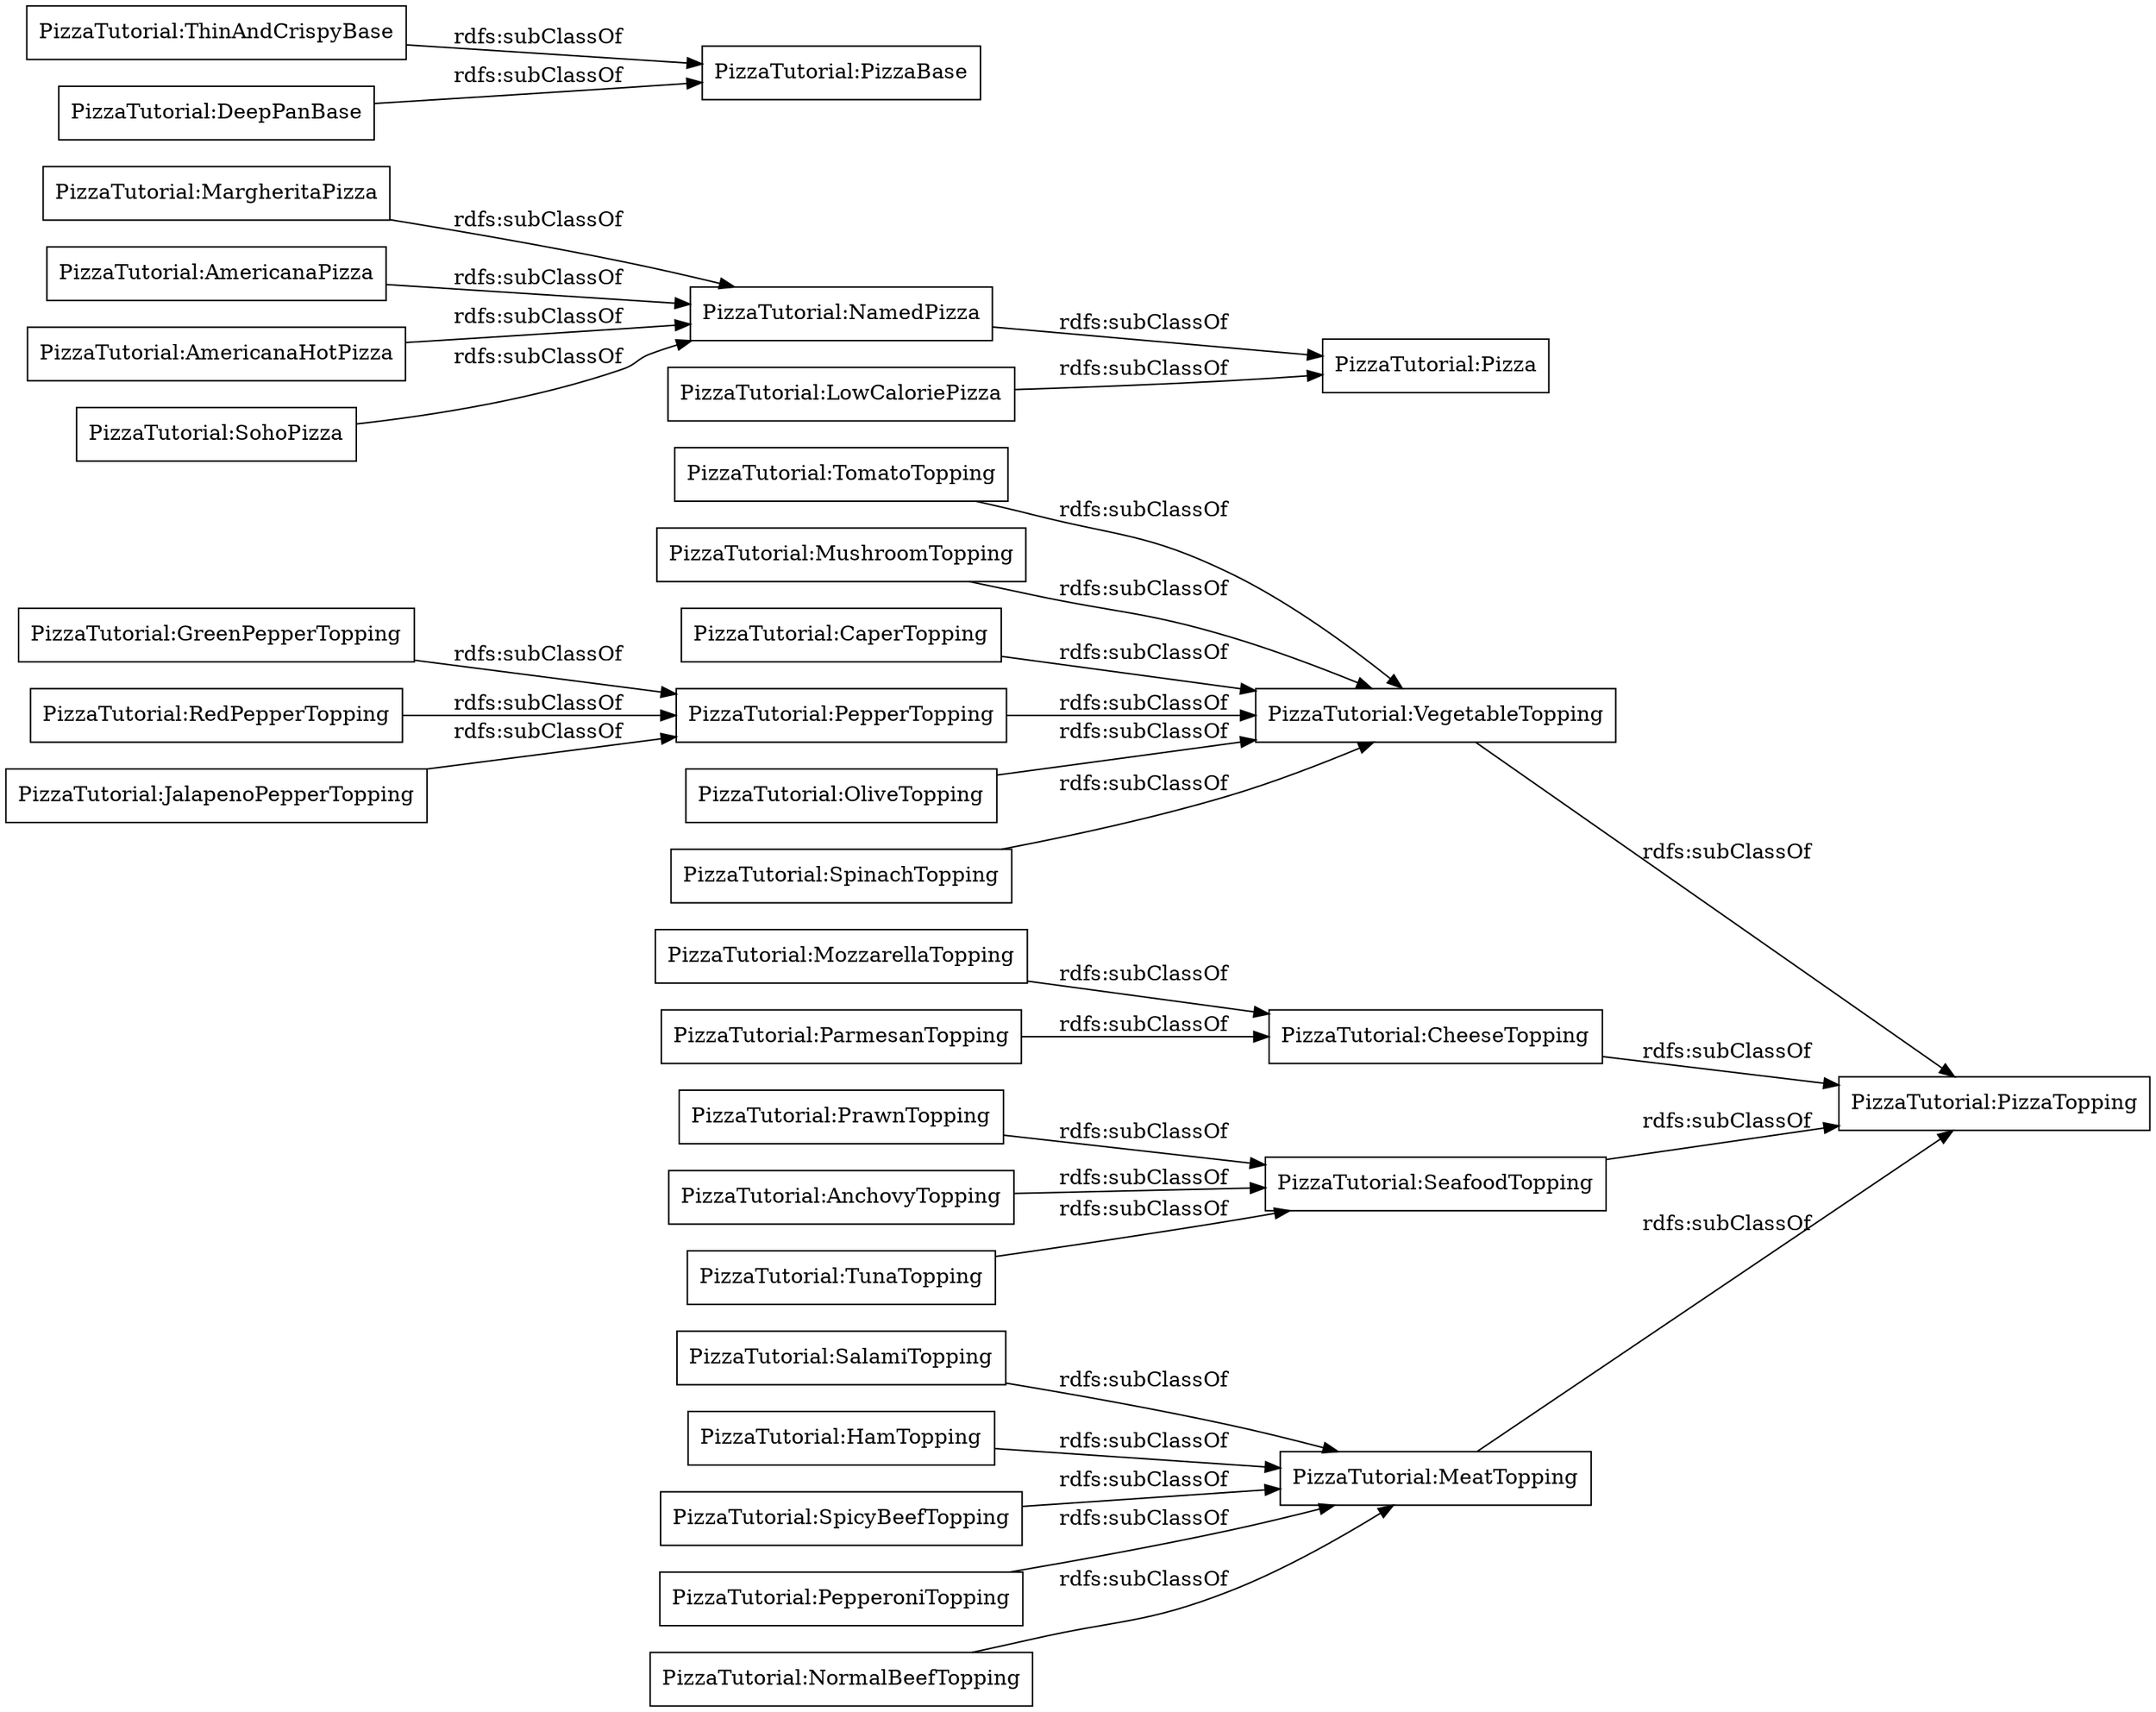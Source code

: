 digraph ar2dtool_diagram { 
rankdir=LR;
size="1000"
node [shape = rectangle, color="black"]; "PizzaTutorial:SalamiTopping" "PizzaTutorial:MargheritaPizza" "PizzaTutorial:AnchovyTopping" "PizzaTutorial:OliveTopping" "PizzaTutorial:GreenPepperTopping" "PizzaTutorial:VegetableTopping" "PizzaTutorial:LowCaloriePizza" "PizzaTutorial:RedPepperTopping" "PizzaTutorial:NormalBeefTopping" "PizzaTutorial:HamTopping" "PizzaTutorial:SpinachTopping" "PizzaTutorial:ThinAndCrispyBase" "PizzaTutorial:AmericanaPizza" "PizzaTutorial:MozzarellaTopping" "PizzaTutorial:PizzaTopping" "PizzaTutorial:Pizza" "PizzaTutorial:JalapenoPepperTopping" "PizzaTutorial:ParmesanTopping" "PizzaTutorial:TunaTopping" "PizzaTutorial:MeatTopping" "PizzaTutorial:PrawnTopping" "PizzaTutorial:CheeseTopping" "PizzaTutorial:TomatoTopping" "PizzaTutorial:PizzaBase" "PizzaTutorial:NamedPizza" "PizzaTutorial:DeepPanBase" "PizzaTutorial:MushroomTopping" "PizzaTutorial:SpicyBeefTopping" "PizzaTutorial:SeafoodTopping" "PizzaTutorial:AmericanaHotPizza" "PizzaTutorial:SohoPizza" "PizzaTutorial:CaperTopping" "PizzaTutorial:PepperoniTopping" "PizzaTutorial:PepperTopping" ; /*classes style*/
	"PizzaTutorial:OliveTopping" -> "PizzaTutorial:VegetableTopping" [ label = "rdfs:subClassOf" ];
	"PizzaTutorial:VegetableTopping" -> "PizzaTutorial:PizzaTopping" [ label = "rdfs:subClassOf" ];
	"PizzaTutorial:ParmesanTopping" -> "PizzaTutorial:CheeseTopping" [ label = "rdfs:subClassOf" ];
	"PizzaTutorial:CaperTopping" -> "PizzaTutorial:VegetableTopping" [ label = "rdfs:subClassOf" ];
	"PizzaTutorial:MargheritaPizza" -> "PizzaTutorial:NamedPizza" [ label = "rdfs:subClassOf" ];
	"PizzaTutorial:SpinachTopping" -> "PizzaTutorial:VegetableTopping" [ label = "rdfs:subClassOf" ];
	"PizzaTutorial:ThinAndCrispyBase" -> "PizzaTutorial:PizzaBase" [ label = "rdfs:subClassOf" ];
	"PizzaTutorial:AmericanaPizza" -> "PizzaTutorial:NamedPizza" [ label = "rdfs:subClassOf" ];
	"PizzaTutorial:NamedPizza" -> "PizzaTutorial:Pizza" [ label = "rdfs:subClassOf" ];
	"PizzaTutorial:PrawnTopping" -> "PizzaTutorial:SeafoodTopping" [ label = "rdfs:subClassOf" ];
	"PizzaTutorial:MushroomTopping" -> "PizzaTutorial:VegetableTopping" [ label = "rdfs:subClassOf" ];
	"PizzaTutorial:MeatTopping" -> "PizzaTutorial:PizzaTopping" [ label = "rdfs:subClassOf" ];
	"PizzaTutorial:RedPepperTopping" -> "PizzaTutorial:PepperTopping" [ label = "rdfs:subClassOf" ];
	"PizzaTutorial:PepperTopping" -> "PizzaTutorial:VegetableTopping" [ label = "rdfs:subClassOf" ];
	"PizzaTutorial:PepperoniTopping" -> "PizzaTutorial:MeatTopping" [ label = "rdfs:subClassOf" ];
	"PizzaTutorial:DeepPanBase" -> "PizzaTutorial:PizzaBase" [ label = "rdfs:subClassOf" ];
	"PizzaTutorial:HamTopping" -> "PizzaTutorial:MeatTopping" [ label = "rdfs:subClassOf" ];
	"PizzaTutorial:JalapenoPepperTopping" -> "PizzaTutorial:PepperTopping" [ label = "rdfs:subClassOf" ];
	"PizzaTutorial:AmericanaHotPizza" -> "PizzaTutorial:NamedPizza" [ label = "rdfs:subClassOf" ];
	"PizzaTutorial:SeafoodTopping" -> "PizzaTutorial:PizzaTopping" [ label = "rdfs:subClassOf" ];
	"PizzaTutorial:CheeseTopping" -> "PizzaTutorial:PizzaTopping" [ label = "rdfs:subClassOf" ];
	"PizzaTutorial:SalamiTopping" -> "PizzaTutorial:MeatTopping" [ label = "rdfs:subClassOf" ];
	"PizzaTutorial:TunaTopping" -> "PizzaTutorial:SeafoodTopping" [ label = "rdfs:subClassOf" ];
	"PizzaTutorial:TomatoTopping" -> "PizzaTutorial:VegetableTopping" [ label = "rdfs:subClassOf" ];
	"PizzaTutorial:GreenPepperTopping" -> "PizzaTutorial:PepperTopping" [ label = "rdfs:subClassOf" ];
	"PizzaTutorial:MozzarellaTopping" -> "PizzaTutorial:CheeseTopping" [ label = "rdfs:subClassOf" ];
	"PizzaTutorial:LowCaloriePizza" -> "PizzaTutorial:Pizza" [ label = "rdfs:subClassOf" ];
	"PizzaTutorial:SohoPizza" -> "PizzaTutorial:NamedPizza" [ label = "rdfs:subClassOf" ];
	"PizzaTutorial:NormalBeefTopping" -> "PizzaTutorial:MeatTopping" [ label = "rdfs:subClassOf" ];
	"PizzaTutorial:AnchovyTopping" -> "PizzaTutorial:SeafoodTopping" [ label = "rdfs:subClassOf" ];
	"PizzaTutorial:SpicyBeefTopping" -> "PizzaTutorial:MeatTopping" [ label = "rdfs:subClassOf" ];

}
